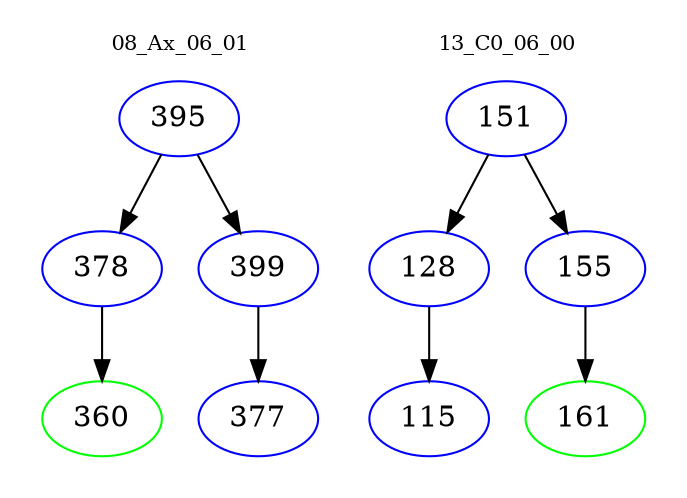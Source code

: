 digraph{
subgraph cluster_0 {
color = white
label = "08_Ax_06_01";
fontsize=10;
T0_395 [label="395", color="blue"]
T0_395 -> T0_378 [color="black"]
T0_378 [label="378", color="blue"]
T0_378 -> T0_360 [color="black"]
T0_360 [label="360", color="green"]
T0_395 -> T0_399 [color="black"]
T0_399 [label="399", color="blue"]
T0_399 -> T0_377 [color="black"]
T0_377 [label="377", color="blue"]
}
subgraph cluster_1 {
color = white
label = "13_C0_06_00";
fontsize=10;
T1_151 [label="151", color="blue"]
T1_151 -> T1_128 [color="black"]
T1_128 [label="128", color="blue"]
T1_128 -> T1_115 [color="black"]
T1_115 [label="115", color="blue"]
T1_151 -> T1_155 [color="black"]
T1_155 [label="155", color="blue"]
T1_155 -> T1_161 [color="black"]
T1_161 [label="161", color="green"]
}
}

